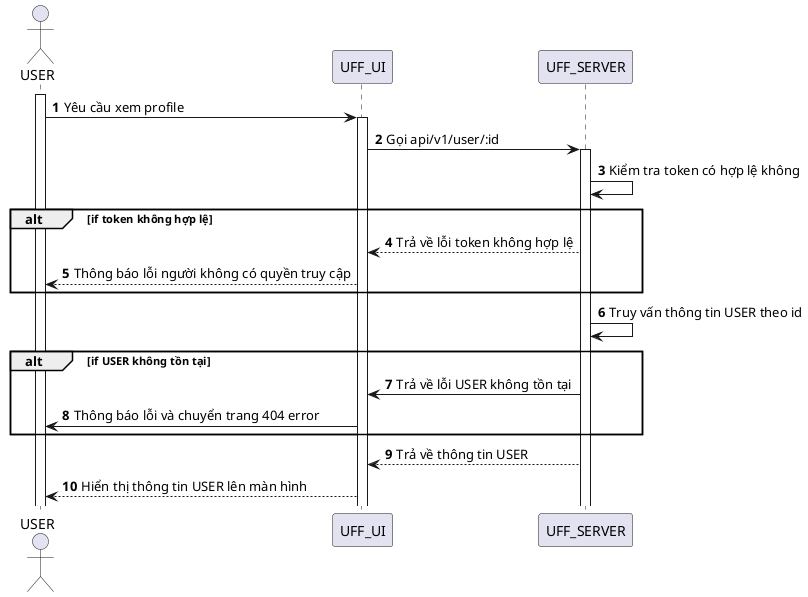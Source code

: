 @startuml
autonumber
actor USER
activate USER
USER -> UFF_UI: Yêu cầu xem profile
activate UFF_UI
UFF_UI -> UFF_SERVER: Gọi api/v1/user/:id
activate UFF_SERVER
UFF_SERVER -> UFF_SERVER: Kiểm tra token có hợp lệ không
alt if token không hợp lệ
UFF_SERVER --> UFF_UI: Trả về lỗi token không hợp lệ
UFF_UI --> USER: Thông báo lỗi người không có quyền truy cập
end
UFF_SERVER -> UFF_SERVER: Truy vấn thông tin USER theo id

alt if USER không tồn tại
UFF_SERVER -> UFF_UI: Trả về lỗi USER không tồn tại
UFF_UI -> USER: Thông báo lỗi và chuyển trang 404 error
end

UFF_SERVER --> UFF_UI: Trả về thông tin USER
UFF_UI --> USER: Hiển thị thông tin USER lên màn hình
@enduml